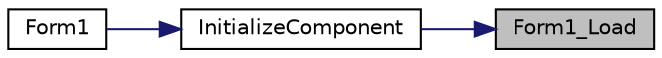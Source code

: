 digraph "Form1_Load"
{
 // LATEX_PDF_SIZE
  edge [fontname="Helvetica",fontsize="10",labelfontname="Helvetica",labelfontsize="10"];
  node [fontname="Helvetica",fontsize="10",shape=record];
  rankdir="RL";
  Node27 [label="Form1_Load",height=0.2,width=0.4,color="black", fillcolor="grey75", style="filled", fontcolor="black",tooltip=" "];
  Node27 -> Node28 [dir="back",color="midnightblue",fontsize="10",style="solid",fontname="Helvetica"];
  Node28 [label="InitializeComponent",height=0.2,width=0.4,color="black", fillcolor="white", style="filled",URL="$classviolet_1_1Form1.html#a6405d5db675d5338663195a4d12b4c9f",tooltip="Required method for Designer support - do not modify the contents of this method with the code editor..."];
  Node28 -> Node29 [dir="back",color="midnightblue",fontsize="10",style="solid",fontname="Helvetica"];
  Node29 [label="Form1",height=0.2,width=0.4,color="black", fillcolor="white", style="filled",URL="$classviolet_1_1Form1.html#a1e90f54a076166c2729e4fc130785fc6",tooltip=" "];
}

